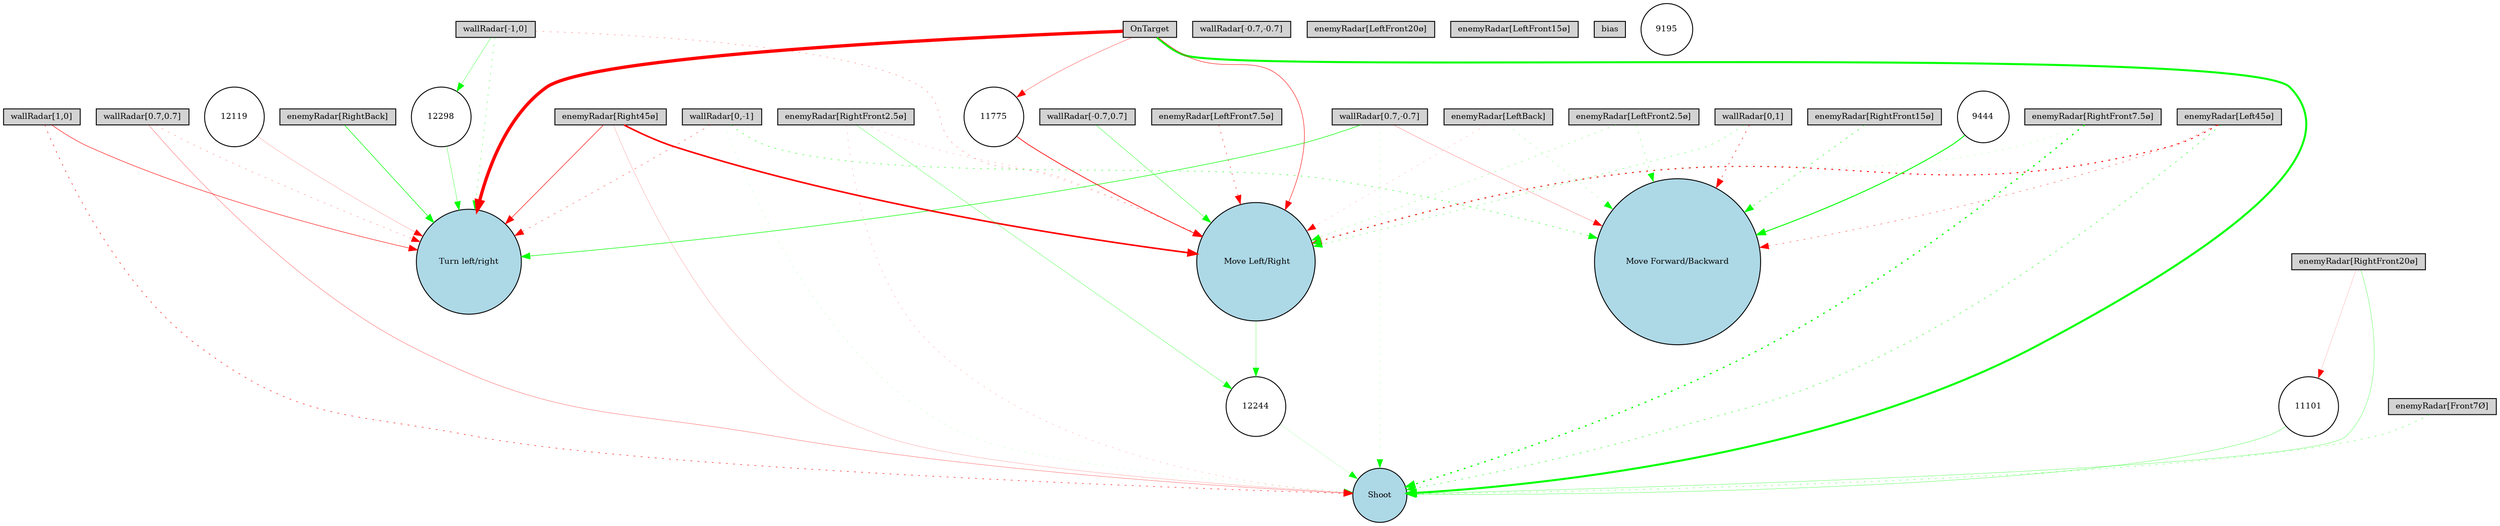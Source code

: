 digraph {
	node [fontsize=9 height=0.2 shape=circle width=0.2]
	"wallRadar[1,0]" [fillcolor=lightgray shape=box style=filled]
	"wallRadar[0,1]" [fillcolor=lightgray shape=box style=filled]
	"wallRadar[-1,0]" [fillcolor=lightgray shape=box style=filled]
	"wallRadar[0,-1]" [fillcolor=lightgray shape=box style=filled]
	"wallRadar[0.7,0.7]" [fillcolor=lightgray shape=box style=filled]
	"wallRadar[-0.7,0.7]" [fillcolor=lightgray shape=box style=filled]
	"wallRadar[-0.7,-0.7]" [fillcolor=lightgray shape=box style=filled]
	"wallRadar[0.7,-0.7]" [fillcolor=lightgray shape=box style=filled]
	"enemyRadar[RightBack]" [fillcolor=lightgray shape=box style=filled]
	"enemyRadar[LeftBack]" [fillcolor=lightgray shape=box style=filled]
	"enemyRadar[Right45ø]" [fillcolor=lightgray shape=box style=filled]
	"enemyRadar[Left45ø]" [fillcolor=lightgray shape=box style=filled]
	"enemyRadar[RightFront20ø]" [fillcolor=lightgray shape=box style=filled]
	"enemyRadar[LeftFront20ø]" [fillcolor=lightgray shape=box style=filled]
	"enemyRadar[RightFront15ø]" [fillcolor=lightgray shape=box style=filled]
	"enemyRadar[LeftFront15ø]" [fillcolor=lightgray shape=box style=filled]
	"enemyRadar[RightFront7.5ø]" [fillcolor=lightgray shape=box style=filled]
	"enemyRadar[LeftFront7.5ø]" [fillcolor=lightgray shape=box style=filled]
	"enemyRadar[RightFront2.5ø]" [fillcolor=lightgray shape=box style=filled]
	"enemyRadar[LeftFront2.5ø]" [fillcolor=lightgray shape=box style=filled]
	"enemyRadar[Front7Ø]" [fillcolor=lightgray shape=box style=filled]
	OnTarget [fillcolor=lightgray shape=box style=filled]
	bias [fillcolor=lightgray shape=box style=filled]
	Shoot [fillcolor=lightblue style=filled]
	"Move Forward/Backward" [fillcolor=lightblue style=filled]
	" Move Left/Right" [fillcolor=lightblue style=filled]
	"Turn left/right" [fillcolor=lightblue style=filled]
	9444 [fillcolor=white style=filled]
	12298 [fillcolor=white style=filled]
	9195 [fillcolor=white style=filled]
	12244 [fillcolor=white style=filled]
	12119 [fillcolor=white style=filled]
	11101 [fillcolor=white style=filled]
	11775 [fillcolor=white style=filled]
	"wallRadar[-1,0]" -> " Move Left/Right" [color=red penwidth=0.244020200456429 style=dotted]
	"wallRadar[0.7,0.7]" -> "Turn left/right" [color=red penwidth=0.2265751913301111 style=dotted]
	"wallRadar[0,-1]" -> "Turn left/right" [color=red penwidth=0.35173991507765145 style=dotted]
	"enemyRadar[RightFront7.5ø]" -> Shoot [color=green penwidth=1.418040542311373 style=dotted]
	"enemyRadar[RightFront20ø]" -> Shoot [color=green penwidth=0.27935131422528314 style=solid]
	"wallRadar[0,-1]" -> Shoot [color=green penwidth=0.11290773238693962 style=dotted]
	OnTarget -> "Turn left/right" [color=red penwidth=3.674843270342112 style=solid]
	"enemyRadar[Right45ø]" -> Shoot [color=red penwidth=0.1533860086437876 style=solid]
	"enemyRadar[RightFront7.5ø]" -> " Move Left/Right" [color=green penwidth=0.1429232470787155 style=dotted]
	"enemyRadar[LeftFront2.5ø]" -> " Move Left/Right" [color=green penwidth=0.2481312751760388 style=dotted]
	"wallRadar[0.7,-0.7]" -> Shoot [color=green penwidth=0.13048816732518906 style=dotted]
	"wallRadar[1,0]" -> Shoot [color=red penwidth=0.5343387331281046 style=dotted]
	"wallRadar[-1,0]" -> "Turn left/right" [color=green penwidth=0.31601281445258406 style=dotted]
	"enemyRadar[LeftFront7.5ø]" -> " Move Left/Right" [color=red penwidth=0.42654786406927647 style=dotted]
	"enemyRadar[Left45ø]" -> Shoot [color=green penwidth=0.5004991120371416 style=dotted]
	"enemyRadar[LeftBack]" -> "Move Forward/Backward" [color=green penwidth=0.1859686797592649 style=dotted]
	"enemyRadar[LeftBack]" -> " Move Left/Right" [color=red penwidth=0.12621179140826413 style=dotted]
	"wallRadar[0.7,-0.7]" -> "Turn left/right" [color=green penwidth=0.6093057863697521 style=solid]
	"wallRadar[0,1]" -> "Move Forward/Backward" [color=red penwidth=0.5229807348697104 style=dotted]
	"enemyRadar[Left45ø]" -> "Move Forward/Backward" [color=red penwidth=0.3708584937109495 style=dotted]
	"enemyRadar[RightFront2.5ø]" -> " Move Left/Right" [color=red penwidth=0.14974001346288898 style=dotted]
	"wallRadar[-0.7,0.7]" -> " Move Left/Right" [color=green penwidth=0.3521200262148325 style=solid]
	"enemyRadar[RightBack]" -> "Turn left/right" [color=green penwidth=0.6251804040225224 style=solid]
	"enemyRadar[RightFront15ø]" -> "Move Forward/Backward" [color=green penwidth=0.5248488454516814 style=dotted]
	"wallRadar[1,0]" -> "Turn left/right" [color=red penwidth=0.5172419566696889 style=solid]
	OnTarget -> Shoot [color=green penwidth=2.2542861119778794 style=solid]
	"wallRadar[0.7,-0.7]" -> "Move Forward/Backward" [color=red penwidth=0.20814246480266202 style=solid]
	"enemyRadar[LeftFront2.5ø]" -> "Move Forward/Backward" [color=green penwidth=0.2675445620123556 style=dotted]
	"enemyRadar[Right45ø]" -> " Move Left/Right" [color=red penwidth=1.7923665641469197 style=solid]
	OnTarget -> " Move Left/Right" [color=red penwidth=0.49742173377079846 style=solid]
	"enemyRadar[Left45ø]" -> " Move Left/Right" [color=red penwidth=1.100788208228886 style=dotted]
	"enemyRadar[Front7Ø]" -> Shoot [color=green penwidth=0.350154869201712 style=dotted]
	"wallRadar[0,-1]" -> "Move Forward/Backward" [color=green penwidth=0.47042048321389696 style=dotted]
	"enemyRadar[RightFront2.5ø]" -> Shoot [color=red penwidth=0.14971142294390852 style=dotted]
	"enemyRadar[Right45ø]" -> "Turn left/right" [color=red penwidth=0.5600178659213677 style=solid]
	"wallRadar[0,1]" -> " Move Left/Right" [color=green penwidth=0.32427098081832023 style=dotted]
	"wallRadar[0.7,0.7]" -> Shoot [color=red penwidth=0.26759739296146945 style=solid]
	"enemyRadar[RightFront20ø]" -> 11101 [color=red penwidth=0.12232179433021982 style=solid]
	11101 -> Shoot [color=green penwidth=0.2856324211956506 style=solid]
	9444 -> "Move Forward/Backward" [color=green penwidth=1.0459540010385247 style=solid]
	OnTarget -> 11775 [color=red penwidth=0.29987347749390847 style=solid]
	11775 -> " Move Left/Right" [color=red penwidth=0.7698150438966339 style=solid]
	12119 -> "Turn left/right" [color=red penwidth=0.16214699928310333 style=solid]
	"enemyRadar[RightFront2.5ø]" -> 12244 [color=green penwidth=0.28044140817016094 style=solid]
	12244 -> Shoot [color=green penwidth=0.10777616439159436 style=solid]
	"wallRadar[-1,0]" -> 12298 [color=green penwidth=0.30402222178624594 style=solid]
	12298 -> "Turn left/right" [color=green penwidth=0.3181851449249137 style=solid]
	" Move Left/Right" -> 12244 [color=green penwidth=0.24776618062927303 style=solid]
}
